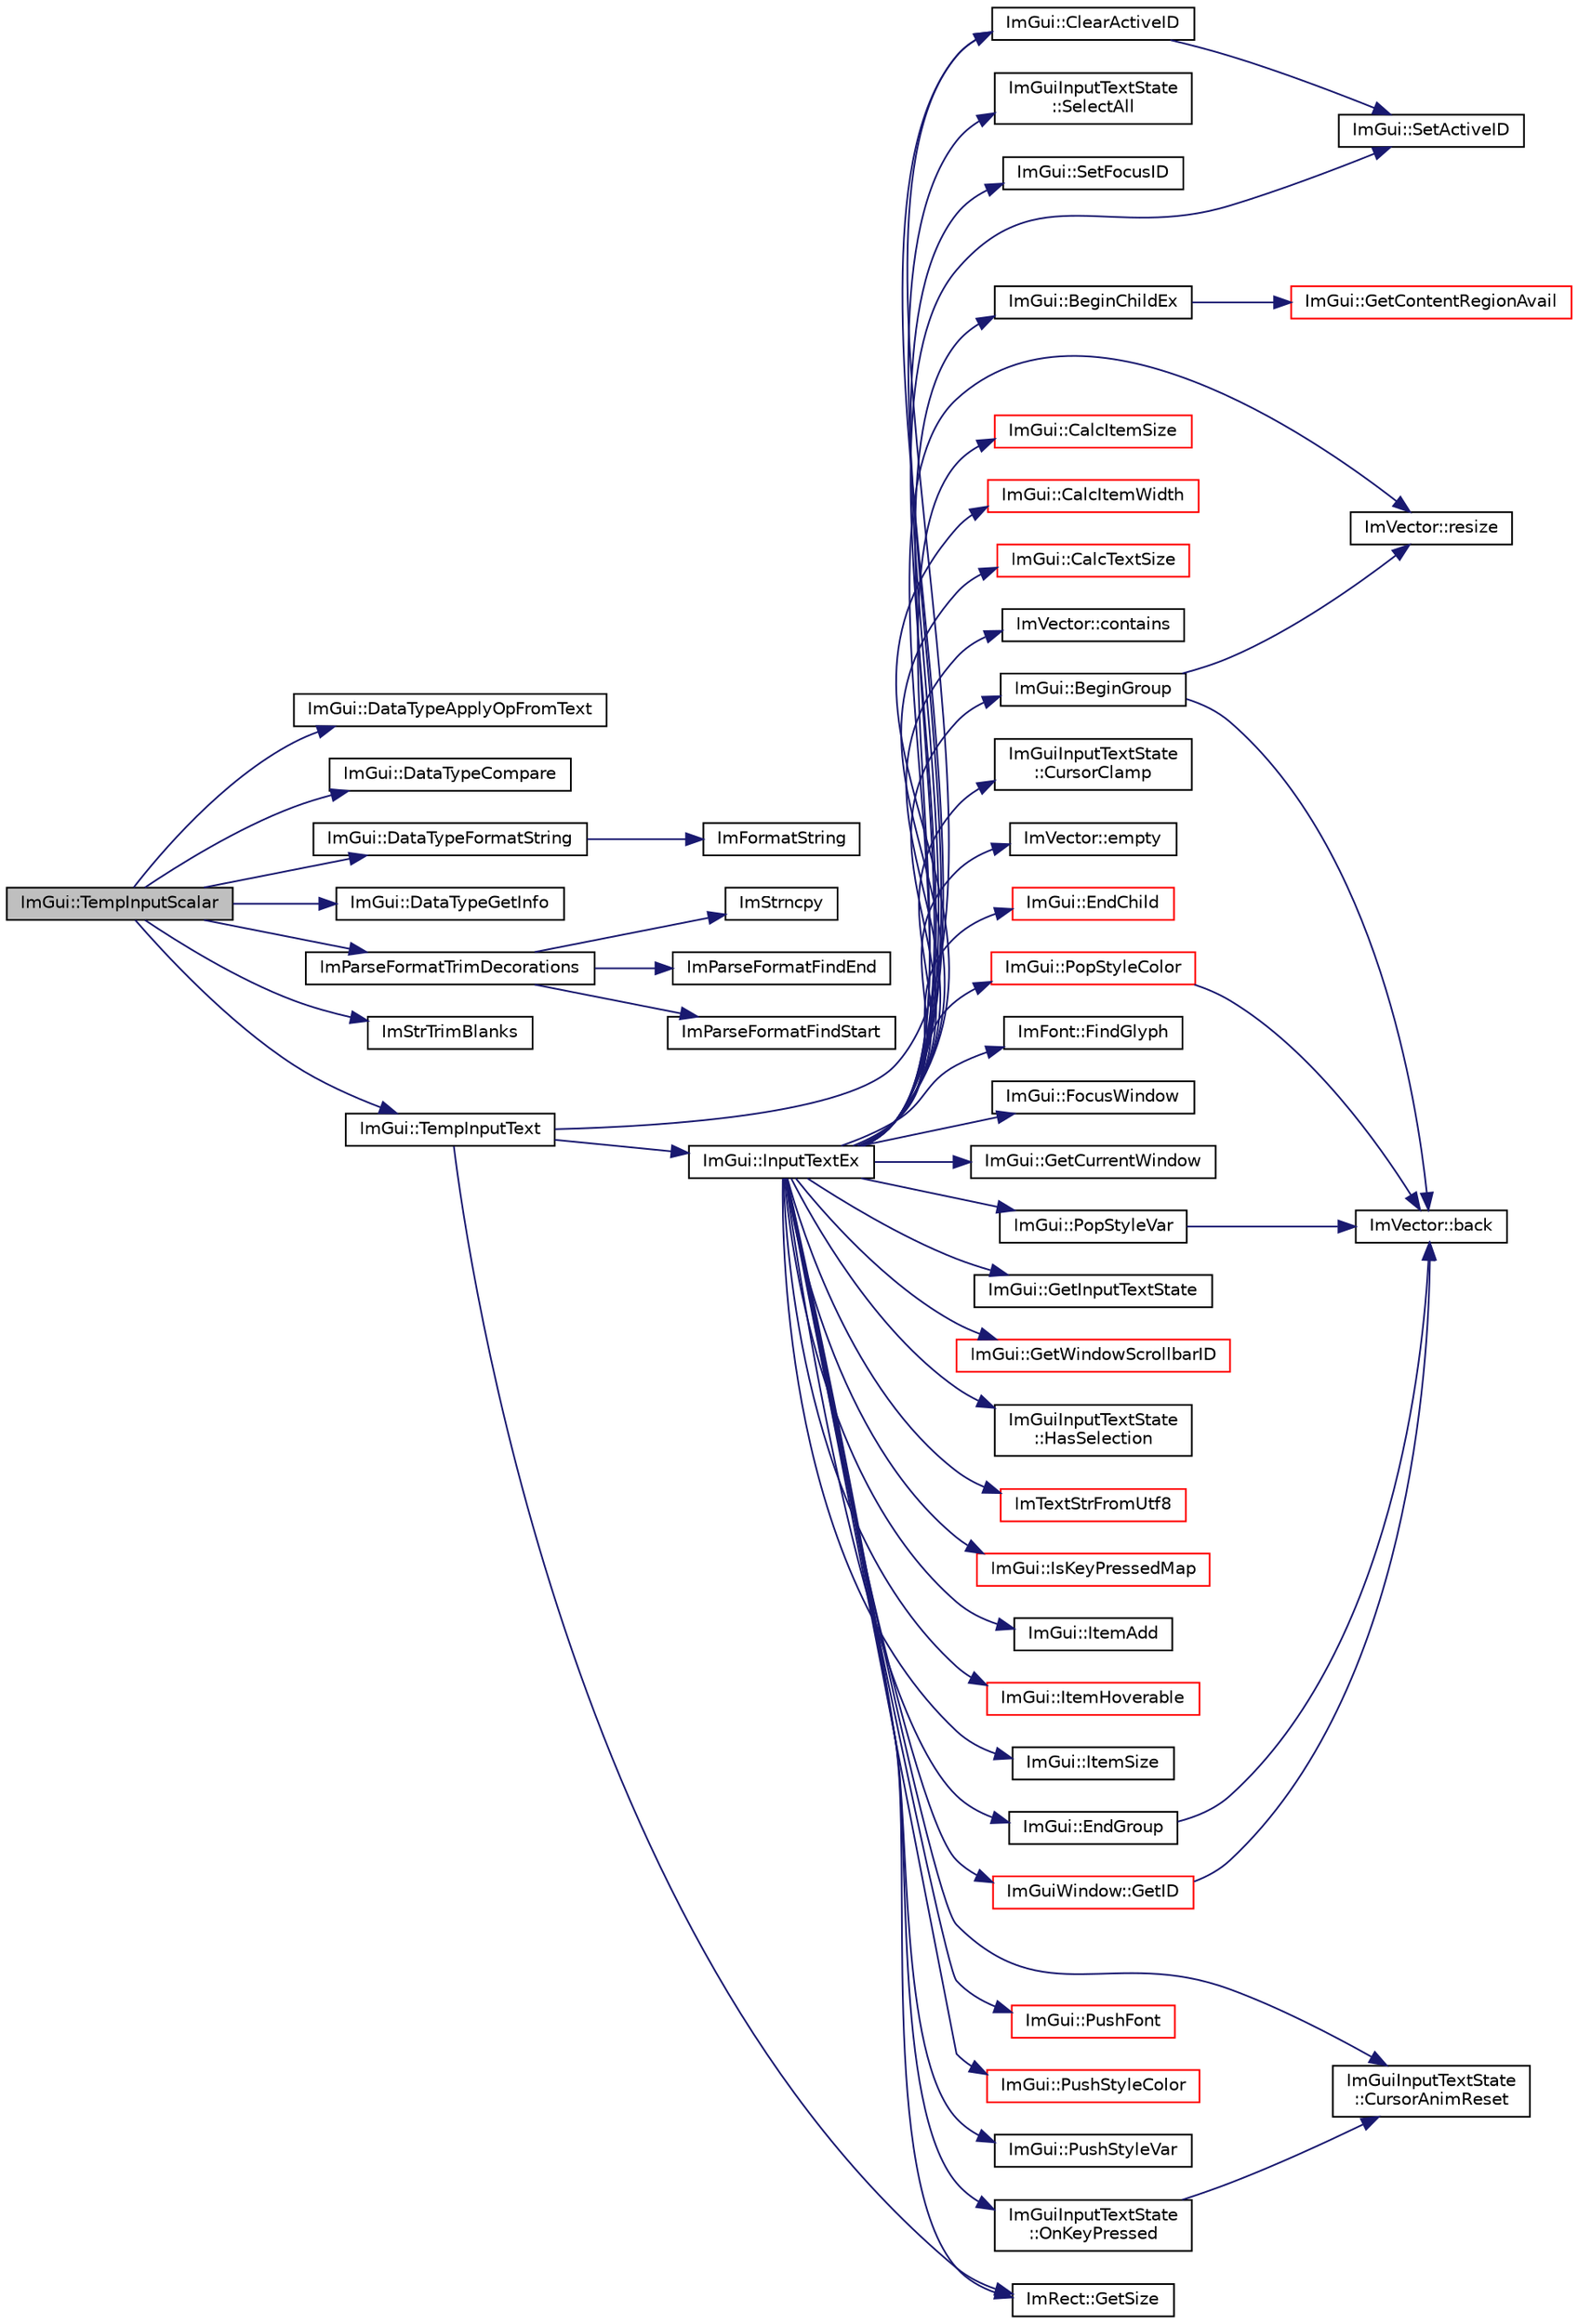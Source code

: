 digraph "ImGui::TempInputScalar"
{
 // LATEX_PDF_SIZE
  edge [fontname="Helvetica",fontsize="10",labelfontname="Helvetica",labelfontsize="10"];
  node [fontname="Helvetica",fontsize="10",shape=record];
  rankdir="LR";
  Node1 [label="ImGui::TempInputScalar",height=0.2,width=0.4,color="black", fillcolor="grey75", style="filled", fontcolor="black",tooltip=" "];
  Node1 -> Node2 [color="midnightblue",fontsize="10",style="solid"];
  Node2 [label="ImGui::DataTypeApplyOpFromText",height=0.2,width=0.4,color="black", fillcolor="white", style="filled",URL="$namespace_im_gui.html#a8e2a67c60f56839c42b541dfce7ca038",tooltip=" "];
  Node1 -> Node3 [color="midnightblue",fontsize="10",style="solid"];
  Node3 [label="ImGui::DataTypeCompare",height=0.2,width=0.4,color="black", fillcolor="white", style="filled",URL="$namespace_im_gui.html#aa859c7a74393669eb8418a82b5b174e7",tooltip=" "];
  Node1 -> Node4 [color="midnightblue",fontsize="10",style="solid"];
  Node4 [label="ImGui::DataTypeFormatString",height=0.2,width=0.4,color="black", fillcolor="white", style="filled",URL="$namespace_im_gui.html#a5fda8e22d0e4721940aefcb7232b1f82",tooltip=" "];
  Node4 -> Node5 [color="midnightblue",fontsize="10",style="solid"];
  Node5 [label="ImFormatString",height=0.2,width=0.4,color="black", fillcolor="white", style="filled",URL="$imgui_8cpp.html#a75ccaf7d676b1f567ba888ae42ac3809",tooltip=" "];
  Node1 -> Node6 [color="midnightblue",fontsize="10",style="solid"];
  Node6 [label="ImGui::DataTypeGetInfo",height=0.2,width=0.4,color="black", fillcolor="white", style="filled",URL="$namespace_im_gui.html#a5b25ed1443e5a28d5a5725892e896578",tooltip=" "];
  Node1 -> Node7 [color="midnightblue",fontsize="10",style="solid"];
  Node7 [label="ImParseFormatTrimDecorations",height=0.2,width=0.4,color="black", fillcolor="white", style="filled",URL="$imgui__widgets_8cpp.html#a921c7726f10a7c11213b57291037a386",tooltip=" "];
  Node7 -> Node8 [color="midnightblue",fontsize="10",style="solid"];
  Node8 [label="ImParseFormatFindEnd",height=0.2,width=0.4,color="black", fillcolor="white", style="filled",URL="$imgui__widgets_8cpp.html#a075502c0add9e1ec37d31593bd311af8",tooltip=" "];
  Node7 -> Node9 [color="midnightblue",fontsize="10",style="solid"];
  Node9 [label="ImParseFormatFindStart",height=0.2,width=0.4,color="black", fillcolor="white", style="filled",URL="$imgui__widgets_8cpp.html#a626d7d52c95ea9823d90a558ad969ec3",tooltip=" "];
  Node7 -> Node10 [color="midnightblue",fontsize="10",style="solid"];
  Node10 [label="ImStrncpy",height=0.2,width=0.4,color="black", fillcolor="white", style="filled",URL="$imgui_8cpp.html#aebf0117d9d0fb0f2731a94d64173b41a",tooltip=" "];
  Node1 -> Node11 [color="midnightblue",fontsize="10",style="solid"];
  Node11 [label="ImStrTrimBlanks",height=0.2,width=0.4,color="black", fillcolor="white", style="filled",URL="$imgui_8cpp.html#a7d087fd93eb10b876979598caae02c64",tooltip=" "];
  Node1 -> Node12 [color="midnightblue",fontsize="10",style="solid"];
  Node12 [label="ImGui::TempInputText",height=0.2,width=0.4,color="black", fillcolor="white", style="filled",URL="$namespace_im_gui.html#ae85def71d2fcf5409035b583b315964e",tooltip=" "];
  Node12 -> Node13 [color="midnightblue",fontsize="10",style="solid"];
  Node13 [label="ImGui::ClearActiveID",height=0.2,width=0.4,color="black", fillcolor="white", style="filled",URL="$namespace_im_gui.html#a17ff60ad1e2669130ac38a04d16eb354",tooltip=" "];
  Node13 -> Node14 [color="midnightblue",fontsize="10",style="solid"];
  Node14 [label="ImGui::SetActiveID",height=0.2,width=0.4,color="black", fillcolor="white", style="filled",URL="$namespace_im_gui.html#a27b8ace13a8c421ee8405f0cbebe4ead",tooltip=" "];
  Node12 -> Node15 [color="midnightblue",fontsize="10",style="solid"];
  Node15 [label="ImRect::GetSize",height=0.2,width=0.4,color="black", fillcolor="white", style="filled",URL="$struct_im_rect.html#ae459d9c50003058cfb34519a571aaf33",tooltip=" "];
  Node12 -> Node16 [color="midnightblue",fontsize="10",style="solid"];
  Node16 [label="ImGui::InputTextEx",height=0.2,width=0.4,color="black", fillcolor="white", style="filled",URL="$namespace_im_gui.html#af89af17ecc11653f25fea1e50e195de6",tooltip=" "];
  Node16 -> Node17 [color="midnightblue",fontsize="10",style="solid"];
  Node17 [label="ImGui::BeginChildEx",height=0.2,width=0.4,color="black", fillcolor="white", style="filled",URL="$namespace_im_gui.html#a63a223ce2138538300e5b0654d7407a9",tooltip=" "];
  Node17 -> Node18 [color="midnightblue",fontsize="10",style="solid"];
  Node18 [label="ImGui::GetContentRegionAvail",height=0.2,width=0.4,color="red", fillcolor="white", style="filled",URL="$namespace_im_gui.html#a410c8e19b2fea8b52746ca11b3930301",tooltip=" "];
  Node16 -> Node20 [color="midnightblue",fontsize="10",style="solid"];
  Node20 [label="ImGui::BeginGroup",height=0.2,width=0.4,color="black", fillcolor="white", style="filled",URL="$namespace_im_gui.html#a42407e196b7ed2a8755bff28aae9805f",tooltip=" "];
  Node20 -> Node21 [color="midnightblue",fontsize="10",style="solid"];
  Node21 [label="ImVector::back",height=0.2,width=0.4,color="black", fillcolor="white", style="filled",URL="$struct_im_vector.html#a6da15f3c402099ed57078835ab942f8e",tooltip=" "];
  Node20 -> Node22 [color="midnightblue",fontsize="10",style="solid"];
  Node22 [label="ImVector::resize",height=0.2,width=0.4,color="black", fillcolor="white", style="filled",URL="$struct_im_vector.html#ac371dd62e56ae486b1a5038cf07eee56",tooltip=" "];
  Node16 -> Node23 [color="midnightblue",fontsize="10",style="solid"];
  Node23 [label="ImGui::CalcItemSize",height=0.2,width=0.4,color="red", fillcolor="white", style="filled",URL="$namespace_im_gui.html#acaef0497f7982dd98bf215e50129cd9b",tooltip=" "];
  Node16 -> Node24 [color="midnightblue",fontsize="10",style="solid"];
  Node24 [label="ImGui::CalcItemWidth",height=0.2,width=0.4,color="red", fillcolor="white", style="filled",URL="$namespace_im_gui.html#ab3b3ba92ebd8bca4a552dd93321a1994",tooltip=" "];
  Node16 -> Node25 [color="midnightblue",fontsize="10",style="solid"];
  Node25 [label="ImGui::CalcTextSize",height=0.2,width=0.4,color="red", fillcolor="white", style="filled",URL="$namespace_im_gui.html#a848b9db6cc4a186751c0ecebcaadc33b",tooltip=" "];
  Node16 -> Node13 [color="midnightblue",fontsize="10",style="solid"];
  Node16 -> Node28 [color="midnightblue",fontsize="10",style="solid"];
  Node28 [label="ImVector::contains",height=0.2,width=0.4,color="black", fillcolor="white", style="filled",URL="$struct_im_vector.html#a2e7860fbde1c721f168b6262d8f14aec",tooltip=" "];
  Node16 -> Node29 [color="midnightblue",fontsize="10",style="solid"];
  Node29 [label="ImGuiInputTextState\l::CursorAnimReset",height=0.2,width=0.4,color="black", fillcolor="white", style="filled",URL="$struct_im_gui_input_text_state.html#a78a05f36dbfd38b9026a4980a15a6a3e",tooltip=" "];
  Node16 -> Node30 [color="midnightblue",fontsize="10",style="solid"];
  Node30 [label="ImGuiInputTextState\l::CursorClamp",height=0.2,width=0.4,color="black", fillcolor="white", style="filled",URL="$struct_im_gui_input_text_state.html#a0924f1eead76c7d58090aa603cea4301",tooltip=" "];
  Node16 -> Node31 [color="midnightblue",fontsize="10",style="solid"];
  Node31 [label="ImVector::empty",height=0.2,width=0.4,color="black", fillcolor="white", style="filled",URL="$struct_im_vector.html#aa53e48a5272f4bad1099368769514ff1",tooltip=" "];
  Node16 -> Node32 [color="midnightblue",fontsize="10",style="solid"];
  Node32 [label="ImGui::EndChild",height=0.2,width=0.4,color="red", fillcolor="white", style="filled",URL="$namespace_im_gui.html#af8de559a88c1442d6df8c1b04c86e997",tooltip=" "];
  Node16 -> Node54 [color="midnightblue",fontsize="10",style="solid"];
  Node54 [label="ImGui::EndGroup",height=0.2,width=0.4,color="black", fillcolor="white", style="filled",URL="$namespace_im_gui.html#a05fc97fc64f28a55486087f503d9a622",tooltip=" "];
  Node54 -> Node21 [color="midnightblue",fontsize="10",style="solid"];
  Node16 -> Node55 [color="midnightblue",fontsize="10",style="solid"];
  Node55 [label="ImFont::FindGlyph",height=0.2,width=0.4,color="black", fillcolor="white", style="filled",URL="$struct_im_font.html#ac6a773b73c6406fd8f08c4c93213a501",tooltip=" "];
  Node16 -> Node56 [color="midnightblue",fontsize="10",style="solid"];
  Node56 [label="ImGui::FocusWindow",height=0.2,width=0.4,color="black", fillcolor="white", style="filled",URL="$namespace_im_gui.html#ade4c08e7e7ad7bbfa4835248f5f3a7c6",tooltip=" "];
  Node16 -> Node36 [color="midnightblue",fontsize="10",style="solid"];
  Node36 [label="ImGui::GetCurrentWindow",height=0.2,width=0.4,color="black", fillcolor="white", style="filled",URL="$namespace_im_gui.html#a7ceba68eca2b09fb6bf1ad88037e6203",tooltip=" "];
  Node16 -> Node57 [color="midnightblue",fontsize="10",style="solid"];
  Node57 [label="ImGuiWindow::GetID",height=0.2,width=0.4,color="red", fillcolor="white", style="filled",URL="$struct_im_gui_window.html#a66400a63bc0b54d7d29e08d1b1b1a42b",tooltip=" "];
  Node57 -> Node21 [color="midnightblue",fontsize="10",style="solid"];
  Node16 -> Node60 [color="midnightblue",fontsize="10",style="solid"];
  Node60 [label="ImGui::GetInputTextState",height=0.2,width=0.4,color="black", fillcolor="white", style="filled",URL="$namespace_im_gui.html#acdfb8ae75f2eaa42ca8ba42d9b5fe9ba",tooltip=" "];
  Node16 -> Node15 [color="midnightblue",fontsize="10",style="solid"];
  Node16 -> Node61 [color="midnightblue",fontsize="10",style="solid"];
  Node61 [label="ImGui::GetWindowScrollbarID",height=0.2,width=0.4,color="red", fillcolor="white", style="filled",URL="$namespace_im_gui.html#a426c9b60bf8cd3d887ba50366a2612df",tooltip=" "];
  Node16 -> Node63 [color="midnightblue",fontsize="10",style="solid"];
  Node63 [label="ImGuiInputTextState\l::HasSelection",height=0.2,width=0.4,color="black", fillcolor="white", style="filled",URL="$struct_im_gui_input_text_state.html#ab17832413ff121a5663319c06bbb989a",tooltip=" "];
  Node16 -> Node64 [color="midnightblue",fontsize="10",style="solid"];
  Node64 [label="ImTextStrFromUtf8",height=0.2,width=0.4,color="red", fillcolor="white", style="filled",URL="$imgui_8cpp.html#aeb054c43ad8aae45de24efc759a0ff7a",tooltip=" "];
  Node16 -> Node66 [color="midnightblue",fontsize="10",style="solid"];
  Node66 [label="ImGui::IsKeyPressedMap",height=0.2,width=0.4,color="red", fillcolor="white", style="filled",URL="$namespace_im_gui.html#aa4c4806c81aef3abe125b209f19d4a2b",tooltip=" "];
  Node16 -> Node70 [color="midnightblue",fontsize="10",style="solid"];
  Node70 [label="ImGui::ItemAdd",height=0.2,width=0.4,color="black", fillcolor="white", style="filled",URL="$namespace_im_gui.html#a03440eafb6ce299fcb92b2d2cda147a5",tooltip=" "];
  Node16 -> Node71 [color="midnightblue",fontsize="10",style="solid"];
  Node71 [label="ImGui::ItemHoverable",height=0.2,width=0.4,color="red", fillcolor="white", style="filled",URL="$namespace_im_gui.html#a488b86a9f235923304186fb86ff64ffb",tooltip=" "];
  Node16 -> Node75 [color="midnightblue",fontsize="10",style="solid"];
  Node75 [label="ImGui::ItemSize",height=0.2,width=0.4,color="black", fillcolor="white", style="filled",URL="$namespace_im_gui.html#aeeb1ec6ae6548173dbf813e7df538c48",tooltip=" "];
  Node16 -> Node76 [color="midnightblue",fontsize="10",style="solid"];
  Node76 [label="ImGuiInputTextState\l::OnKeyPressed",height=0.2,width=0.4,color="black", fillcolor="white", style="filled",URL="$struct_im_gui_input_text_state.html#a2cd5083f820d0012479bb706a45b04b0",tooltip=" "];
  Node76 -> Node29 [color="midnightblue",fontsize="10",style="solid"];
  Node16 -> Node77 [color="midnightblue",fontsize="10",style="solid"];
  Node77 [label="ImGui::PopStyleColor",height=0.2,width=0.4,color="red", fillcolor="white", style="filled",URL="$namespace_im_gui.html#a9795f730b4043a98b6254738d86efcdc",tooltip=" "];
  Node77 -> Node21 [color="midnightblue",fontsize="10",style="solid"];
  Node16 -> Node78 [color="midnightblue",fontsize="10",style="solid"];
  Node78 [label="ImGui::PopStyleVar",height=0.2,width=0.4,color="black", fillcolor="white", style="filled",URL="$namespace_im_gui.html#a14116e57d81e326adef2a702e65781d4",tooltip=" "];
  Node78 -> Node21 [color="midnightblue",fontsize="10",style="solid"];
  Node16 -> Node79 [color="midnightblue",fontsize="10",style="solid"];
  Node79 [label="ImGui::PushFont",height=0.2,width=0.4,color="red", fillcolor="white", style="filled",URL="$namespace_im_gui.html#ac5a59f4f8226fd35786d8973c85b85a9",tooltip=" "];
  Node16 -> Node85 [color="midnightblue",fontsize="10",style="solid"];
  Node85 [label="ImGui::PushStyleColor",height=0.2,width=0.4,color="red", fillcolor="white", style="filled",URL="$namespace_im_gui.html#a77ee84afb636e05eb4b2d6eeddcc2aa8",tooltip=" "];
  Node16 -> Node87 [color="midnightblue",fontsize="10",style="solid"];
  Node87 [label="ImGui::PushStyleVar",height=0.2,width=0.4,color="black", fillcolor="white", style="filled",URL="$namespace_im_gui.html#aab3f43009094462cf2a5eb554785949b",tooltip=" "];
  Node16 -> Node22 [color="midnightblue",fontsize="10",style="solid"];
  Node16 -> Node88 [color="midnightblue",fontsize="10",style="solid"];
  Node88 [label="ImGuiInputTextState\l::SelectAll",height=0.2,width=0.4,color="black", fillcolor="white", style="filled",URL="$struct_im_gui_input_text_state.html#ac9ceb16a3551dc82a1e8be716236b811",tooltip=" "];
  Node16 -> Node14 [color="midnightblue",fontsize="10",style="solid"];
  Node16 -> Node89 [color="midnightblue",fontsize="10",style="solid"];
  Node89 [label="ImGui::SetFocusID",height=0.2,width=0.4,color="black", fillcolor="white", style="filled",URL="$namespace_im_gui.html#a8ad578d7141486ff12b59b0c251234e6",tooltip=" "];
}
